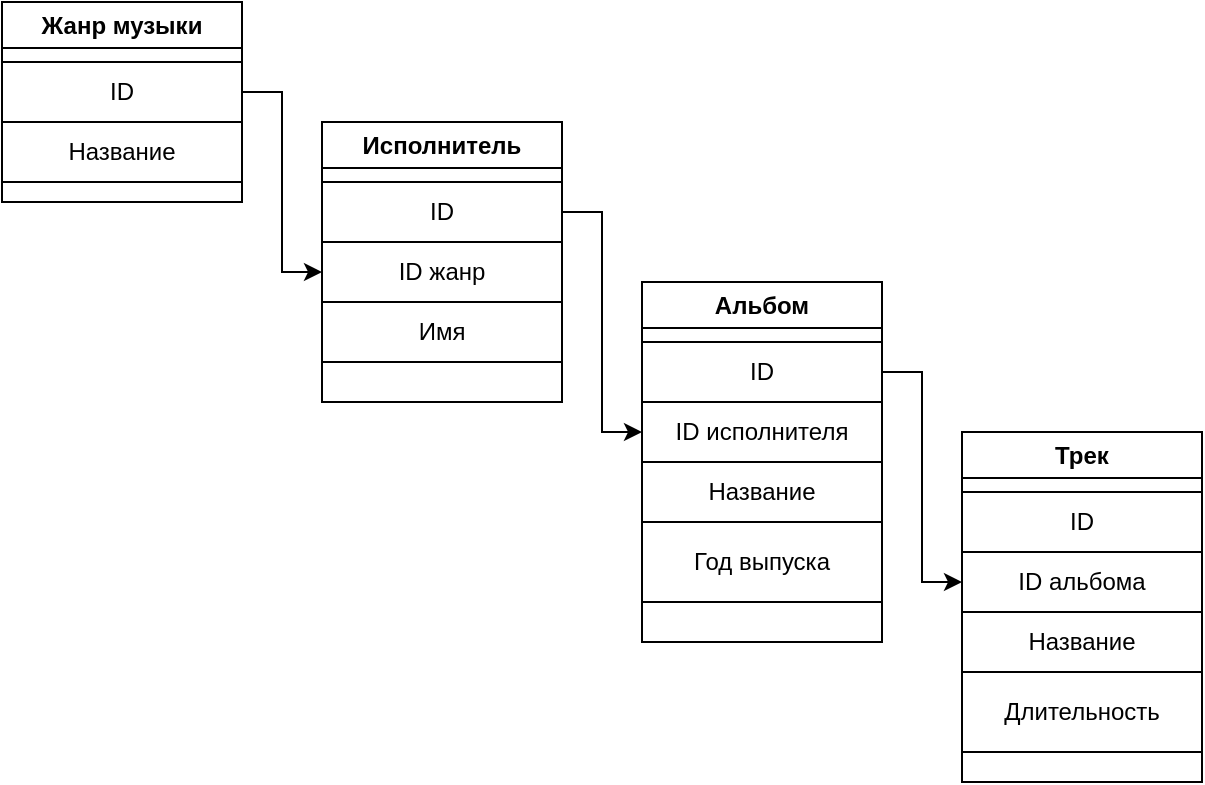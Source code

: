 <mxfile version="21.8.1" type="device">
  <diagram name="Page-1" id="e56a1550-8fbb-45ad-956c-1786394a9013">
    <mxGraphModel dx="792" dy="1100" grid="1" gridSize="10" guides="1" tooltips="1" connect="1" arrows="1" fold="1" page="1" pageScale="1" pageWidth="1169" pageHeight="827" background="none" math="0" shadow="0">
      <root>
        <mxCell id="0" />
        <mxCell id="1" parent="0" />
        <mxCell id="RQAQ_BANFdbWzdDZguG7-1" value="Жанр музыки" style="swimlane;whiteSpace=wrap;html=1;" parent="1" vertex="1">
          <mxGeometry x="160" y="140" width="120" height="100" as="geometry" />
        </mxCell>
        <mxCell id="RQAQ_BANFdbWzdDZguG7-11" style="edgeStyle=orthogonalEdgeStyle;rounded=0;orthogonalLoop=1;jettySize=auto;html=1;exitX=1;exitY=0.5;exitDx=0;exitDy=0;entryX=0;entryY=0.5;entryDx=0;entryDy=0;" parent="1" source="RQAQ_BANFdbWzdDZguG7-5" target="RQAQ_BANFdbWzdDZguG7-9" edge="1">
          <mxGeometry relative="1" as="geometry" />
        </mxCell>
        <mxCell id="RQAQ_BANFdbWzdDZguG7-5" value="ID" style="rounded=0;whiteSpace=wrap;html=1;" parent="1" vertex="1">
          <mxGeometry x="160" y="170" width="120" height="30" as="geometry" />
        </mxCell>
        <mxCell id="RQAQ_BANFdbWzdDZguG7-6" value="Название" style="rounded=0;whiteSpace=wrap;html=1;" parent="1" vertex="1">
          <mxGeometry x="160" y="200" width="120" height="30" as="geometry" />
        </mxCell>
        <mxCell id="RQAQ_BANFdbWzdDZguG7-7" value="Исполнитель" style="swimlane;whiteSpace=wrap;html=1;" parent="1" vertex="1">
          <mxGeometry x="320" y="200" width="120" height="140" as="geometry" />
        </mxCell>
        <mxCell id="RQAQ_BANFdbWzdDZguG7-10" value="Имя" style="rounded=0;whiteSpace=wrap;html=1;" parent="RQAQ_BANFdbWzdDZguG7-7" vertex="1">
          <mxGeometry y="90" width="120" height="30" as="geometry" />
        </mxCell>
        <mxCell id="RQAQ_BANFdbWzdDZguG7-16" style="edgeStyle=orthogonalEdgeStyle;rounded=0;orthogonalLoop=1;jettySize=auto;html=1;exitX=1;exitY=0.5;exitDx=0;exitDy=0;entryX=0;entryY=0.5;entryDx=0;entryDy=0;" parent="1" source="RQAQ_BANFdbWzdDZguG7-8" target="RQAQ_BANFdbWzdDZguG7-15" edge="1">
          <mxGeometry relative="1" as="geometry" />
        </mxCell>
        <mxCell id="RQAQ_BANFdbWzdDZguG7-8" value="ID" style="rounded=0;whiteSpace=wrap;html=1;" parent="1" vertex="1">
          <mxGeometry x="320" y="230" width="120" height="30" as="geometry" />
        </mxCell>
        <mxCell id="RQAQ_BANFdbWzdDZguG7-9" value="ID жанр" style="rounded=0;whiteSpace=wrap;html=1;" parent="1" vertex="1">
          <mxGeometry x="320" y="260" width="120" height="30" as="geometry" />
        </mxCell>
        <mxCell id="RQAQ_BANFdbWzdDZguG7-12" value="Альбом" style="swimlane;whiteSpace=wrap;html=1;" parent="1" vertex="1">
          <mxGeometry x="480" y="280" width="120" height="180" as="geometry" />
        </mxCell>
        <mxCell id="RQAQ_BANFdbWzdDZguG7-13" value="Название" style="rounded=0;whiteSpace=wrap;html=1;" parent="RQAQ_BANFdbWzdDZguG7-12" vertex="1">
          <mxGeometry y="90" width="120" height="30" as="geometry" />
        </mxCell>
        <mxCell id="91vi2gSm3xfv5f-_CKQd-1" value="Год выпуска" style="rounded=0;whiteSpace=wrap;html=1;" vertex="1" parent="RQAQ_BANFdbWzdDZguG7-12">
          <mxGeometry y="120" width="120" height="40" as="geometry" />
        </mxCell>
        <mxCell id="RQAQ_BANFdbWzdDZguG7-21" style="edgeStyle=orthogonalEdgeStyle;rounded=0;orthogonalLoop=1;jettySize=auto;html=1;exitX=1;exitY=0.5;exitDx=0;exitDy=0;entryX=0;entryY=0.5;entryDx=0;entryDy=0;" parent="1" source="RQAQ_BANFdbWzdDZguG7-14" target="RQAQ_BANFdbWzdDZguG7-20" edge="1">
          <mxGeometry relative="1" as="geometry" />
        </mxCell>
        <mxCell id="RQAQ_BANFdbWzdDZguG7-14" value="ID" style="rounded=0;whiteSpace=wrap;html=1;" parent="1" vertex="1">
          <mxGeometry x="480" y="310" width="120" height="30" as="geometry" />
        </mxCell>
        <mxCell id="RQAQ_BANFdbWzdDZguG7-15" value="ID исполнителя" style="rounded=0;whiteSpace=wrap;html=1;" parent="1" vertex="1">
          <mxGeometry x="480" y="340" width="120" height="30" as="geometry" />
        </mxCell>
        <mxCell id="RQAQ_BANFdbWzdDZguG7-17" value="Трек" style="swimlane;whiteSpace=wrap;html=1;" parent="1" vertex="1">
          <mxGeometry x="640" y="355" width="120" height="175" as="geometry" />
        </mxCell>
        <mxCell id="RQAQ_BANFdbWzdDZguG7-18" value="Название" style="rounded=0;whiteSpace=wrap;html=1;" parent="RQAQ_BANFdbWzdDZguG7-17" vertex="1">
          <mxGeometry y="90" width="120" height="30" as="geometry" />
        </mxCell>
        <mxCell id="91vi2gSm3xfv5f-_CKQd-2" value="Длительность" style="rounded=0;whiteSpace=wrap;html=1;" vertex="1" parent="RQAQ_BANFdbWzdDZguG7-17">
          <mxGeometry y="120" width="120" height="40" as="geometry" />
        </mxCell>
        <mxCell id="RQAQ_BANFdbWzdDZguG7-19" value="ID" style="rounded=0;whiteSpace=wrap;html=1;" parent="1" vertex="1">
          <mxGeometry x="640" y="385" width="120" height="30" as="geometry" />
        </mxCell>
        <mxCell id="RQAQ_BANFdbWzdDZguG7-20" value="ID альбома" style="rounded=0;whiteSpace=wrap;html=1;" parent="1" vertex="1">
          <mxGeometry x="640" y="415" width="120" height="30" as="geometry" />
        </mxCell>
      </root>
    </mxGraphModel>
  </diagram>
</mxfile>
